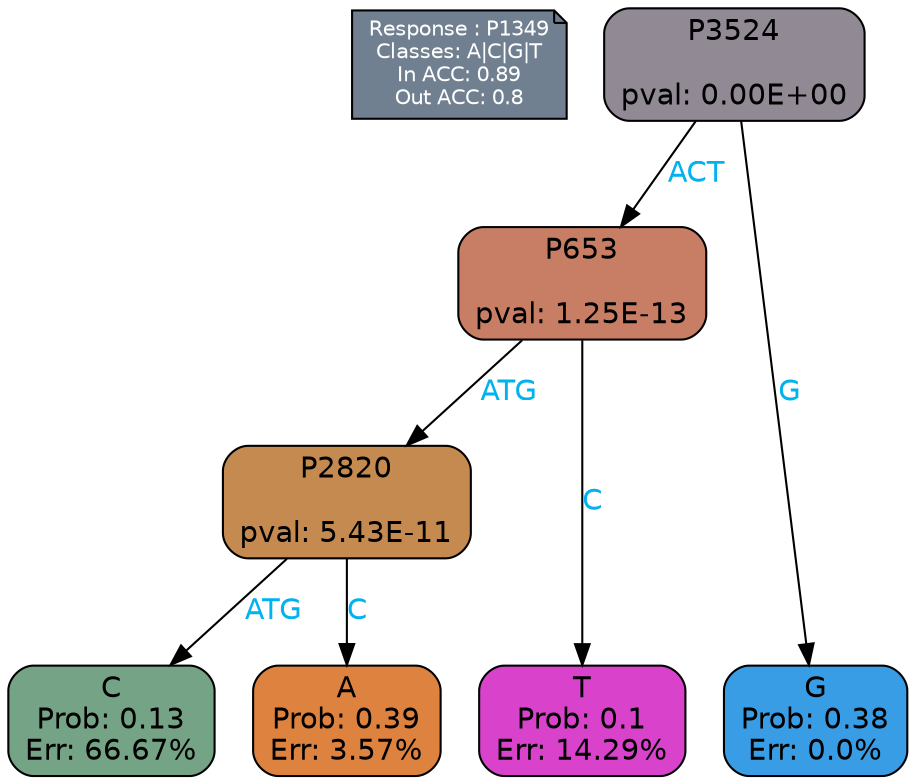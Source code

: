 digraph Tree {
node [shape=box, style="filled, rounded", color="black", fontname=helvetica] ;
graph [ranksep=equally, splines=polylines, bgcolor=transparent, dpi=600] ;
edge [fontname=helvetica] ;
LEGEND [label="Response : P1349
Classes: A|C|G|T
In ACC: 0.89
Out ACC: 0.8
",shape=note,align=left,style=filled,fillcolor="slategray",fontcolor="white",fontsize=10];1 [label="P3524

pval: 0.00E+00", fillcolor="#918a95"] ;
2 [label="P653

pval: 1.25E-13", fillcolor="#c87e64"] ;
3 [label="P2820

pval: 5.43E-11", fillcolor="#c58a50"] ;
4 [label="C
Prob: 0.13
Err: 66.67%", fillcolor="#75a385"] ;
5 [label="A
Prob: 0.39
Err: 3.57%", fillcolor="#de823f"] ;
6 [label="T
Prob: 0.1
Err: 14.29%", fillcolor="#d943cc"] ;
7 [label="G
Prob: 0.38
Err: 0.0%", fillcolor="#399de5"] ;
1 -> 2 [label="ACT",fontcolor=deepskyblue2] ;
1 -> 7 [label="G",fontcolor=deepskyblue2] ;
2 -> 3 [label="ATG",fontcolor=deepskyblue2] ;
2 -> 6 [label="C",fontcolor=deepskyblue2] ;
3 -> 4 [label="ATG",fontcolor=deepskyblue2] ;
3 -> 5 [label="C",fontcolor=deepskyblue2] ;
{rank = same; 4;5;6;7;}{rank = same; LEGEND;1;}}